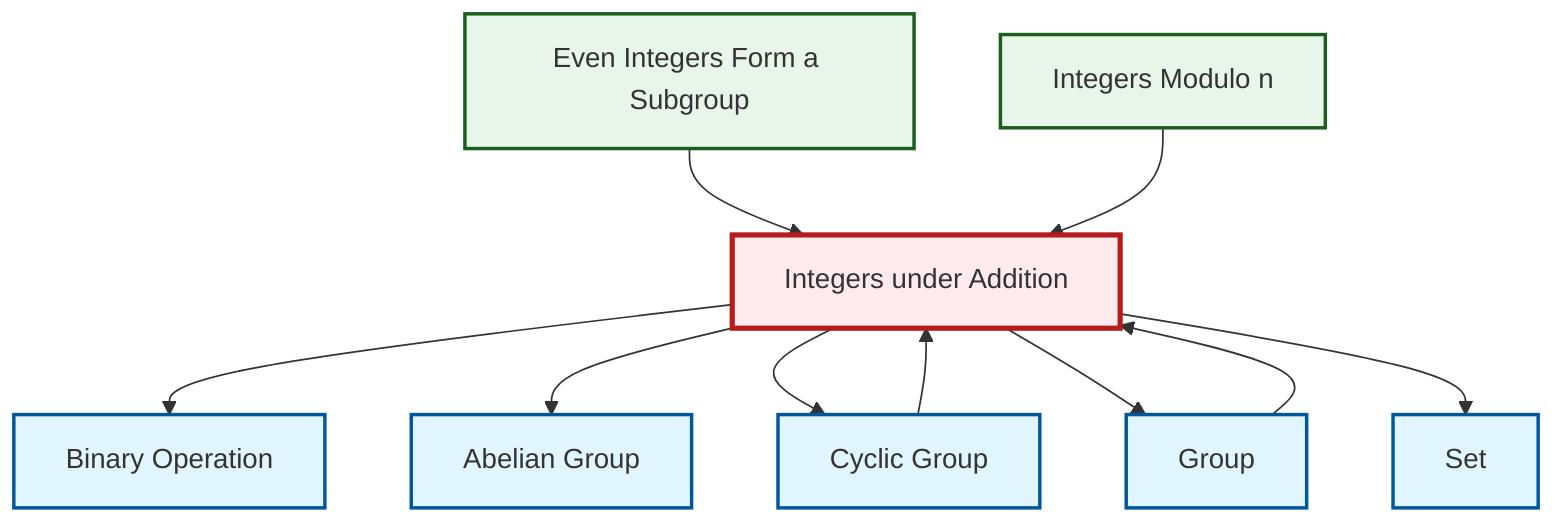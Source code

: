 graph TD
    classDef definition fill:#e1f5fe,stroke:#01579b,stroke-width:2px
    classDef theorem fill:#f3e5f5,stroke:#4a148c,stroke-width:2px
    classDef axiom fill:#fff3e0,stroke:#e65100,stroke-width:2px
    classDef example fill:#e8f5e9,stroke:#1b5e20,stroke-width:2px
    classDef current fill:#ffebee,stroke:#b71c1c,stroke-width:3px
    def-binary-operation["Binary Operation"]:::definition
    def-abelian-group["Abelian Group"]:::definition
    ex-even-integers-subgroup["Even Integers Form a Subgroup"]:::example
    ex-quotient-integers-mod-n["Integers Modulo n"]:::example
    ex-integers-addition["Integers under Addition"]:::example
    def-set["Set"]:::definition
    def-cyclic-group["Cyclic Group"]:::definition
    def-group["Group"]:::definition
    def-group --> ex-integers-addition
    ex-integers-addition --> def-binary-operation
    ex-integers-addition --> def-abelian-group
    ex-even-integers-subgroup --> ex-integers-addition
    ex-integers-addition --> def-cyclic-group
    ex-integers-addition --> def-group
    def-cyclic-group --> ex-integers-addition
    ex-integers-addition --> def-set
    ex-quotient-integers-mod-n --> ex-integers-addition
    class ex-integers-addition current